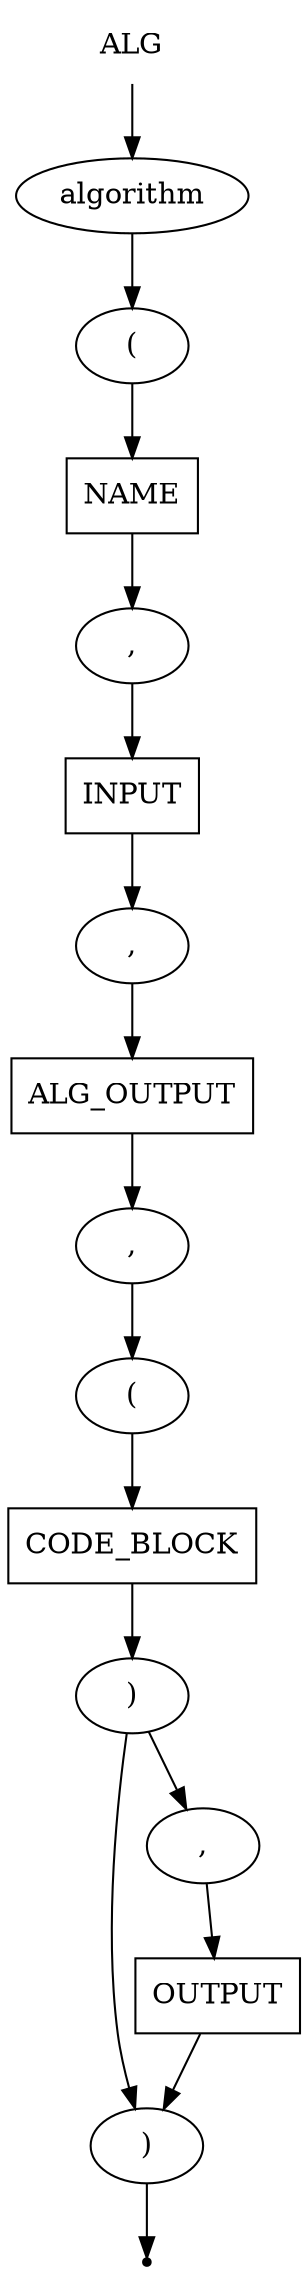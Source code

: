 digraph ALG {
    start [label=ALG shape=plaintext]
    algorithm [label=algorithm shape=oval]
    br_open [label="(" shape=oval]
    br_close [label=")" shape=oval]
    cb_open [label="(" shape=oval]
    cb_close [label=")" shape=oval]
    name [label=NAME shape=box]
    comma_1 [label="," shape=oval]
    comma_2 [label="," shape=oval]
    comma_3 [label="," shape=oval]
    comma_4 [label="," shape=oval]
    input [label=INPUT shape=box]
    alg_output [label=ALG_OUTPUT shape=box]
    code_block [label=CODE_BLOCK shape=box]
    output [label=OUTPUT shape=box]
    end [label="" shape=point]

    start -> algorithm
    algorithm -> br_open
    br_open -> name
    name -> comma_1
    comma_1 -> input
    input -> comma_2
    comma_2 -> alg_output
    alg_output -> comma_3
    comma_3 -> cb_open
    cb_open -> code_block
    code_block -> cb_close
    cb_close -> comma_4
    cb_close -> br_close
    comma_4 -> output
    output -> br_close
    br_close -> end
}